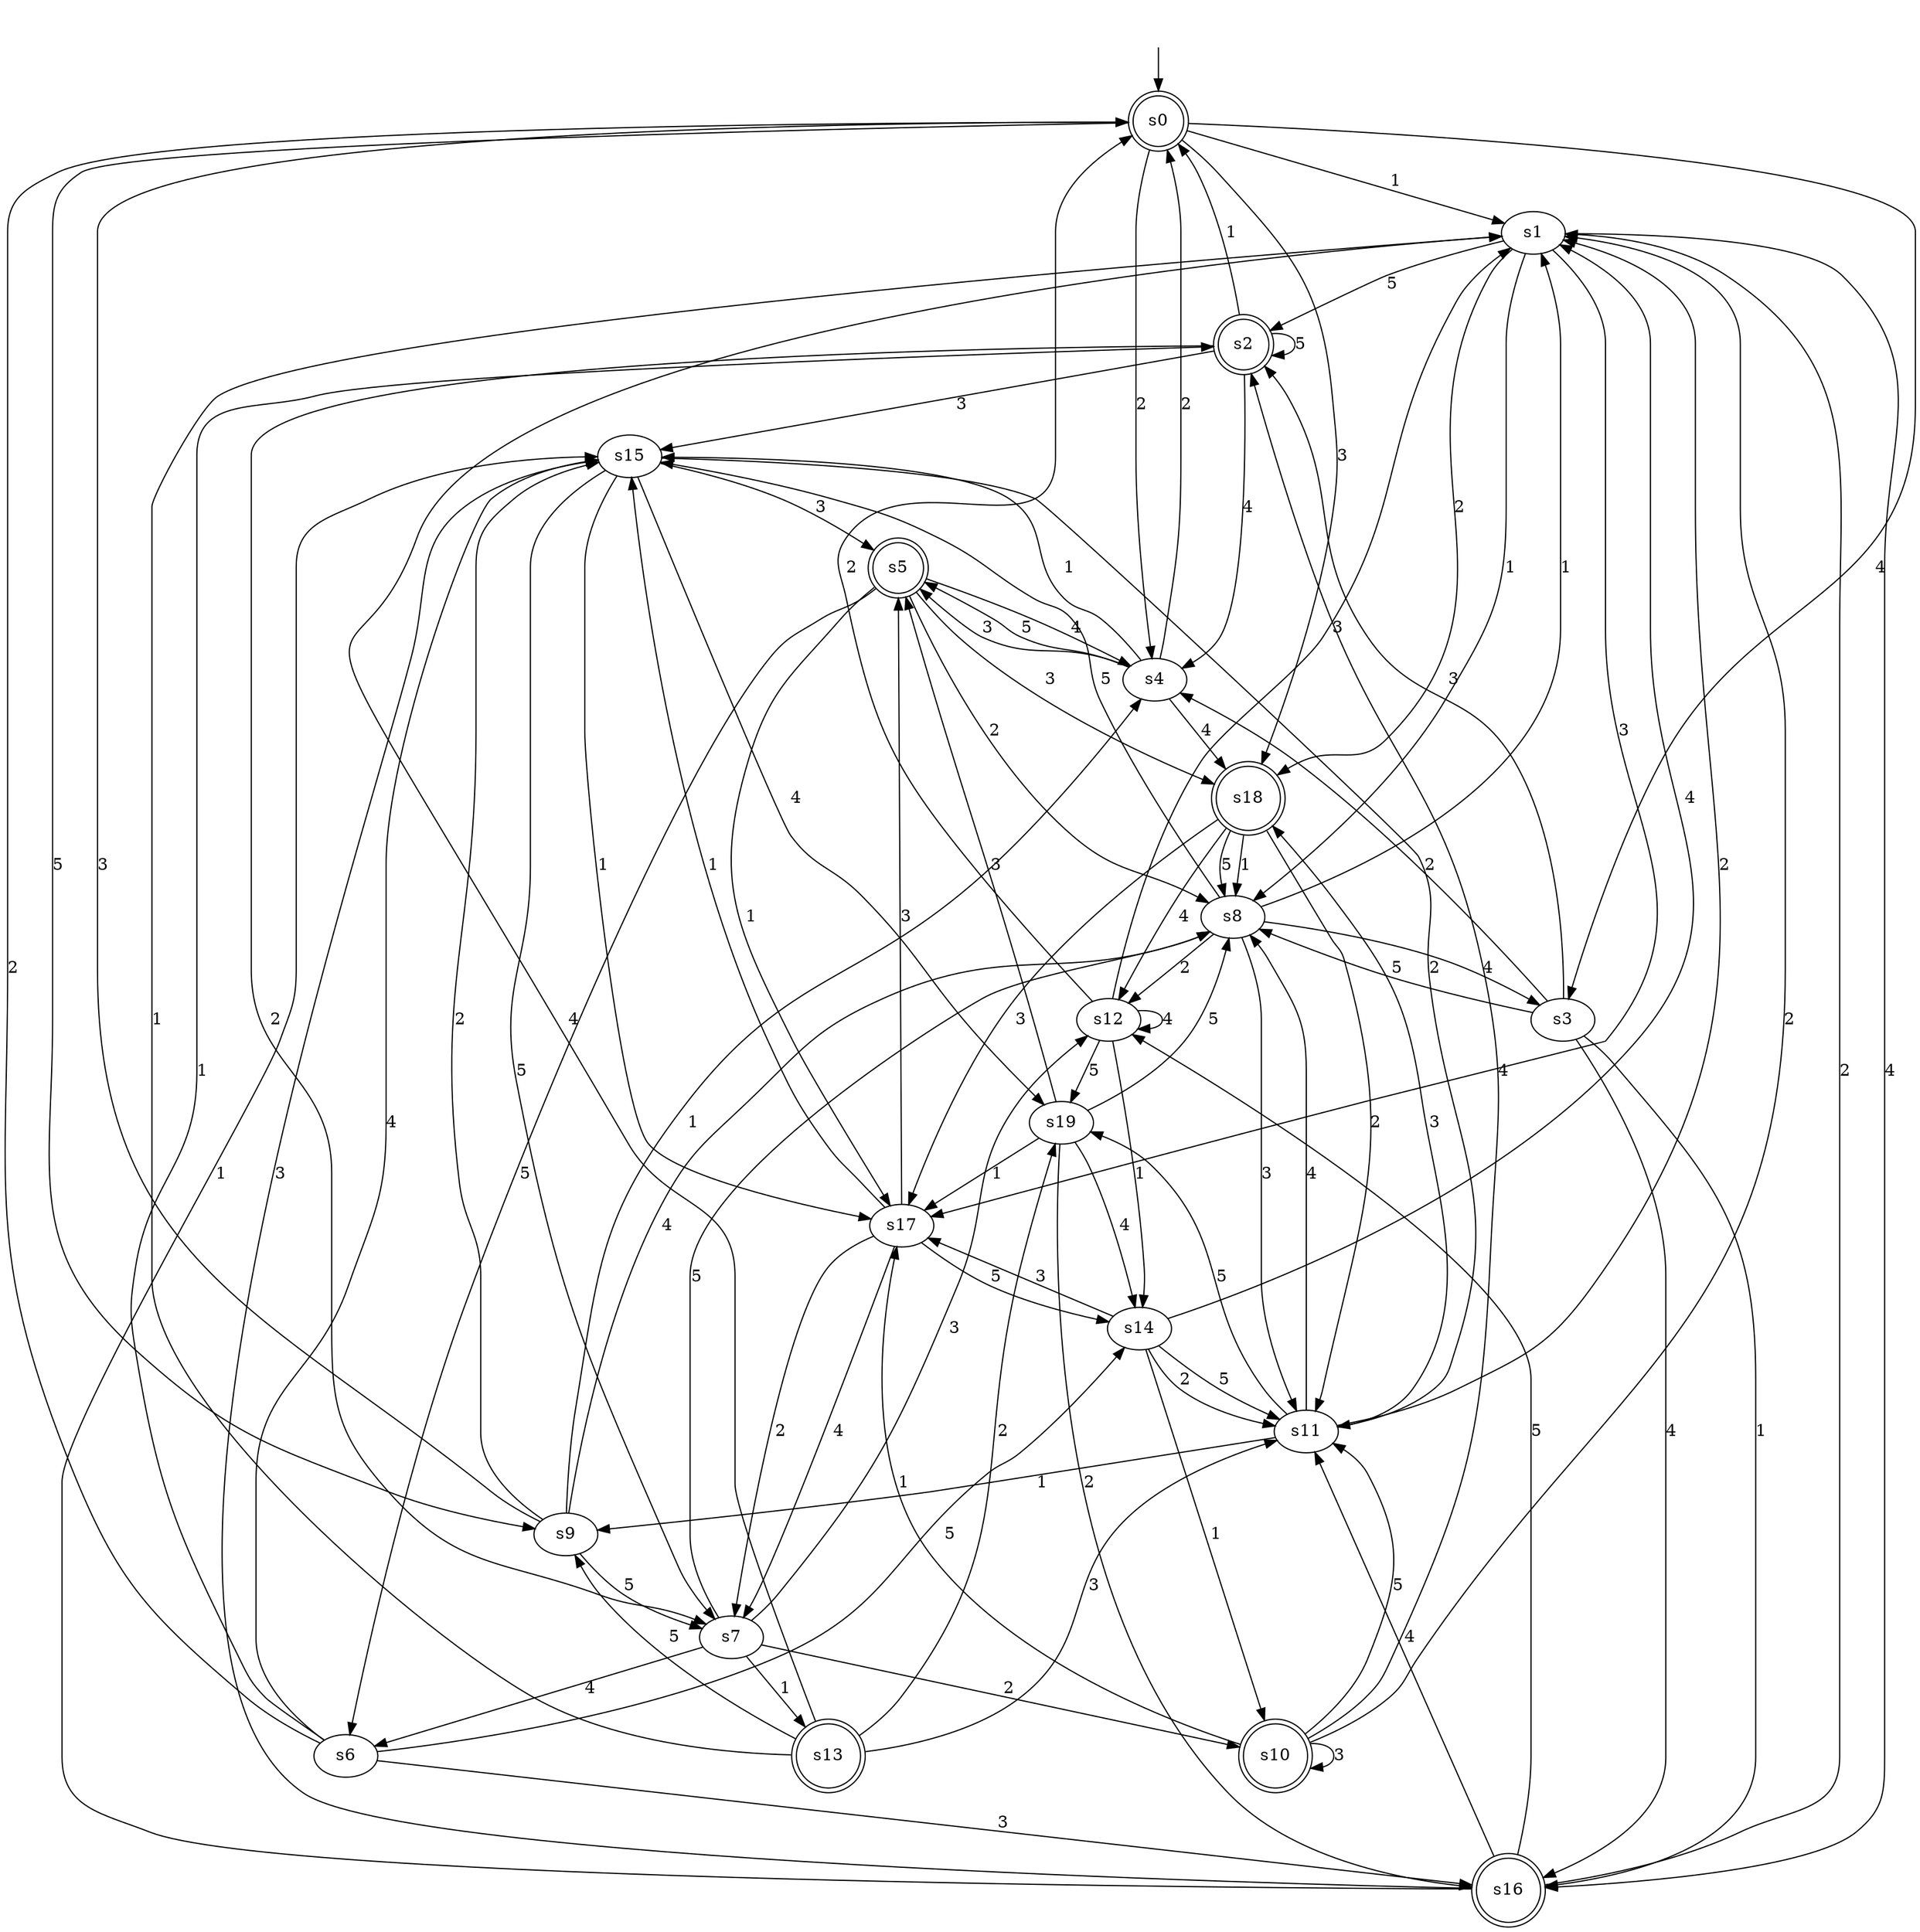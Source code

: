 digraph Learned_Automaton {
s0 [label=s0, shape=doublecircle];
s1 [label=s1];
s2 [label=s2, shape=doublecircle];
s3 [label=s3];
s4 [label=s4];
s5 [label=s5, shape=doublecircle];
s6 [label=s6];
s7 [label=s7];
s8 [label=s8];
s9 [label=s9];
s10 [label=s10, shape=doublecircle];
s11 [label=s11];
s12 [label=s12];
s13 [label=s13, shape=doublecircle];
s14 [label=s14];
s15 [label=s15];
s16 [label=s16, shape=doublecircle];
s17 [label=s17];
s18 [label=s18, shape=doublecircle];
s19 [label=s19];
s0 -> s1  [label=1];
s0 -> s4  [label=2];
s0 -> s18  [label=3];
s0 -> s3  [label=4];
s0 -> s9  [label=5];
s1 -> s8  [label=1];
s1 -> s18  [label=2];
s1 -> s17  [label=3];
s1 -> s16  [label=4];
s1 -> s2  [label=5];
s2 -> s0  [label=1];
s2 -> s7  [label=2];
s2 -> s15  [label=3];
s2 -> s4  [label=4];
s2 -> s2  [label=5];
s3 -> s16  [label=1];
s3 -> s4  [label=2];
s3 -> s2  [label=3];
s3 -> s16  [label=4];
s3 -> s8  [label=5];
s4 -> s15  [label=1];
s4 -> s0  [label=2];
s4 -> s5  [label=3];
s4 -> s18  [label=4];
s4 -> s5  [label=5];
s5 -> s17  [label=1];
s5 -> s8  [label=2];
s5 -> s18  [label=3];
s5 -> s4  [label=4];
s5 -> s6  [label=5];
s6 -> s2  [label=1];
s6 -> s0  [label=2];
s6 -> s16  [label=3];
s6 -> s15  [label=4];
s6 -> s14  [label=5];
s7 -> s13  [label=1];
s7 -> s10  [label=2];
s7 -> s12  [label=3];
s7 -> s6  [label=4];
s7 -> s8  [label=5];
s8 -> s1  [label=1];
s8 -> s12  [label=2];
s8 -> s11  [label=3];
s8 -> s3  [label=4];
s8 -> s15  [label=5];
s9 -> s4  [label=1];
s9 -> s15  [label=2];
s9 -> s0  [label=3];
s9 -> s8  [label=4];
s9 -> s7  [label=5];
s10 -> s17  [label=1];
s10 -> s1  [label=2];
s10 -> s10  [label=3];
s10 -> s2  [label=4];
s10 -> s11  [label=5];
s11 -> s9  [label=1];
s11 -> s1  [label=2];
s11 -> s18  [label=3];
s11 -> s8  [label=4];
s11 -> s19  [label=5];
s12 -> s14  [label=1];
s12 -> s0  [label=2];
s12 -> s1  [label=3];
s12 -> s12  [label=4];
s12 -> s19  [label=5];
s13 -> s1  [label=1];
s13 -> s19  [label=2];
s13 -> s11  [label=3];
s13 -> s1  [label=4];
s13 -> s9  [label=5];
s14 -> s10  [label=1];
s14 -> s11  [label=2];
s14 -> s17  [label=3];
s14 -> s1  [label=4];
s14 -> s11  [label=5];
s15 -> s17  [label=1];
s15 -> s11  [label=2];
s15 -> s5  [label=3];
s15 -> s19  [label=4];
s15 -> s7  [label=5];
s16 -> s15  [label=1];
s16 -> s1  [label=2];
s16 -> s15  [label=3];
s16 -> s11  [label=4];
s16 -> s12  [label=5];
s17 -> s15  [label=1];
s17 -> s7  [label=2];
s17 -> s5  [label=3];
s17 -> s7  [label=4];
s17 -> s14  [label=5];
s18 -> s8  [label=1];
s18 -> s11  [label=2];
s18 -> s17  [label=3];
s18 -> s12  [label=4];
s18 -> s8  [label=5];
s19 -> s17  [label=1];
s19 -> s16  [label=2];
s19 -> s5  [label=3];
s19 -> s14  [label=4];
s19 -> s8  [label=5];
__start0 [label="", shape=none];
__start0 -> s0  [label=""];
}
